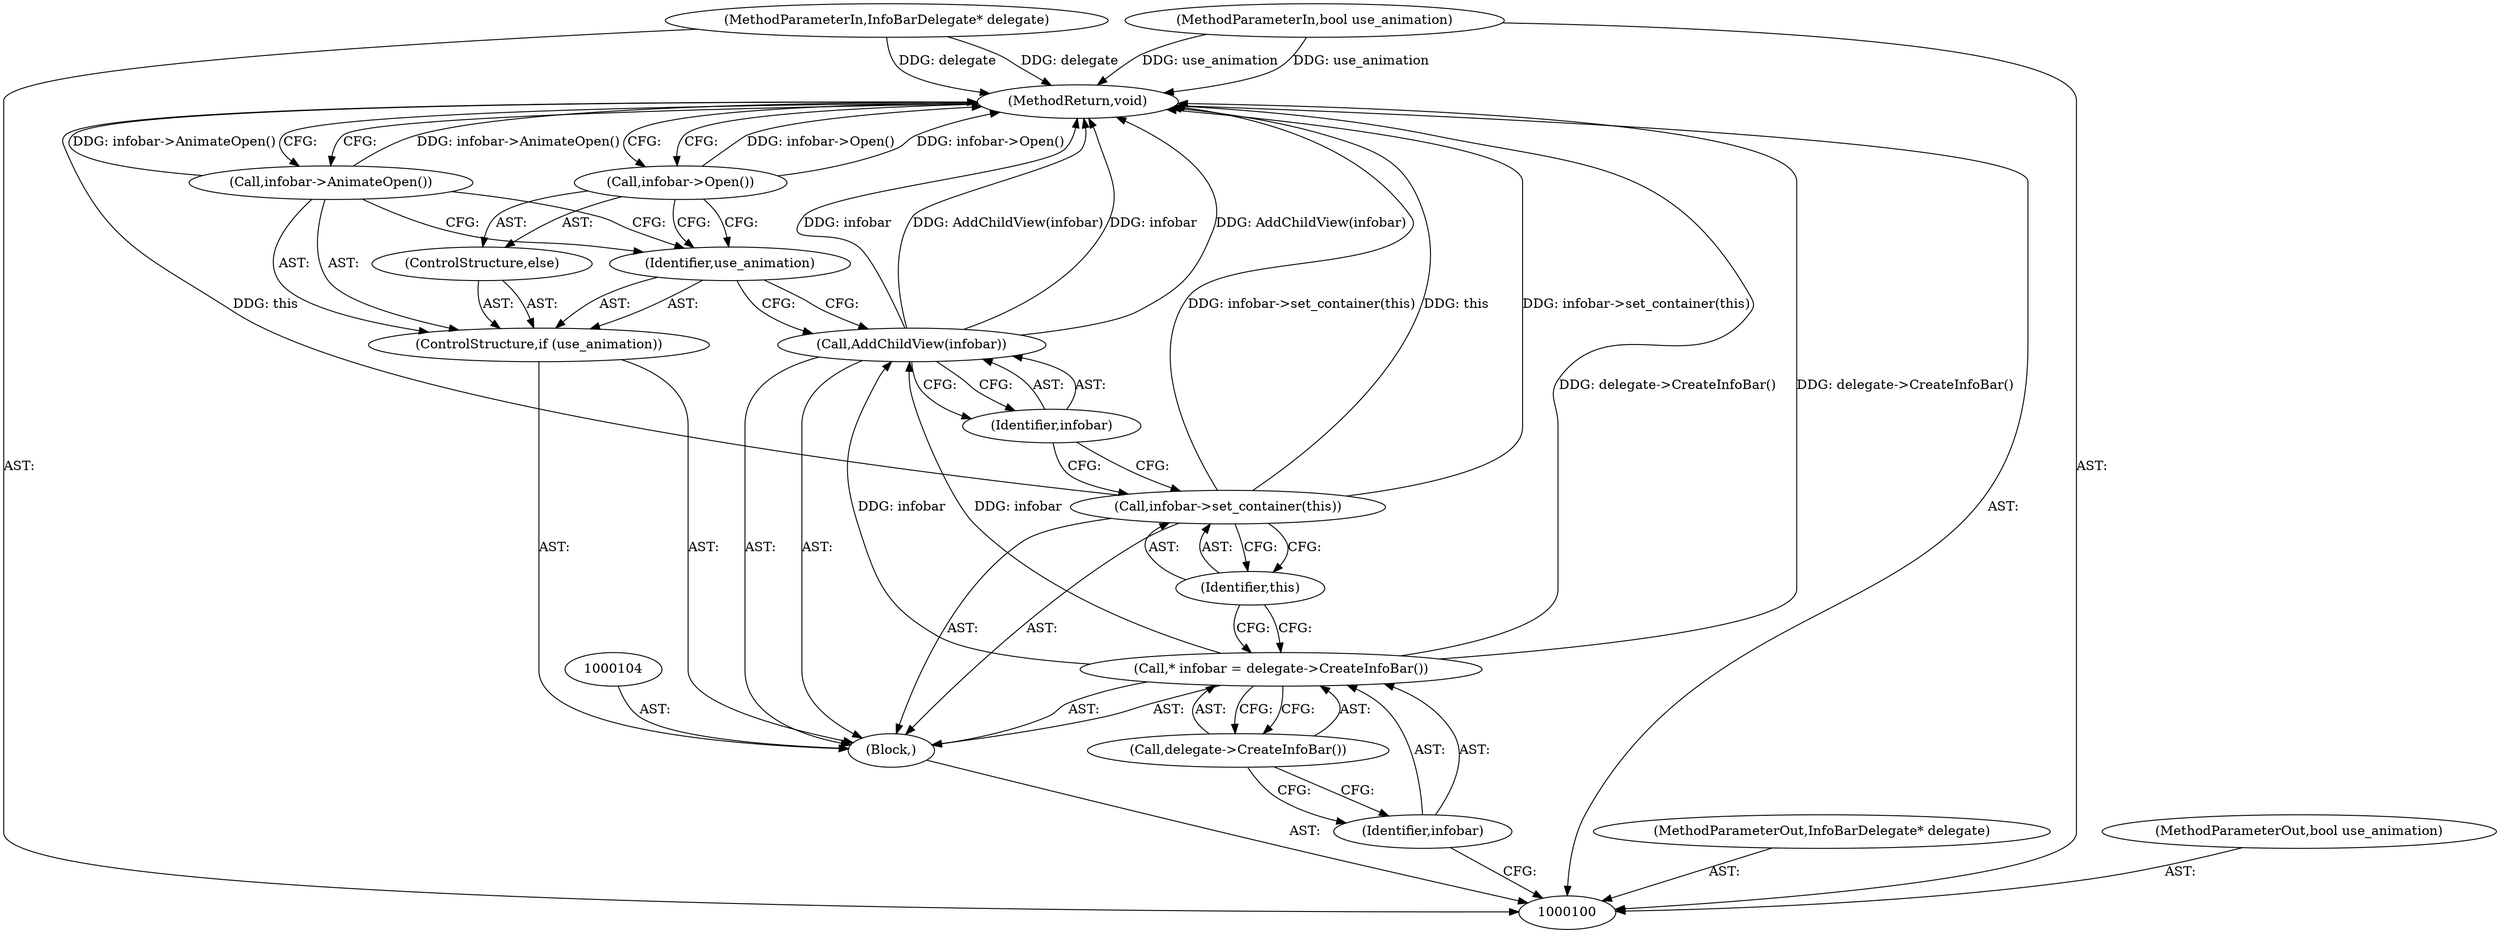 digraph "1_Chrome_fc3c351a3d995f73ead5c92354396a7ec2b14e3f_7" {
"1000117" [label="(MethodReturn,void)"];
"1000101" [label="(MethodParameterIn,InfoBarDelegate* delegate)"];
"1000146" [label="(MethodParameterOut,InfoBarDelegate* delegate)"];
"1000116" [label="(Call,infobar->Open())"];
"1000102" [label="(MethodParameterIn,bool use_animation)"];
"1000147" [label="(MethodParameterOut,bool use_animation)"];
"1000103" [label="(Block,)"];
"1000106" [label="(Identifier,infobar)"];
"1000107" [label="(Call,delegate->CreateInfoBar())"];
"1000105" [label="(Call,* infobar = delegate->CreateInfoBar())"];
"1000109" [label="(Identifier,this)"];
"1000108" [label="(Call,infobar->set_container(this))"];
"1000111" [label="(Identifier,infobar)"];
"1000110" [label="(Call,AddChildView(infobar))"];
"1000112" [label="(ControlStructure,if (use_animation))"];
"1000113" [label="(Identifier,use_animation)"];
"1000114" [label="(Call,infobar->AnimateOpen())"];
"1000115" [label="(ControlStructure,else)"];
"1000117" -> "1000100"  [label="AST: "];
"1000117" -> "1000114"  [label="CFG: "];
"1000117" -> "1000116"  [label="CFG: "];
"1000108" -> "1000117"  [label="DDG: infobar->set_container(this)"];
"1000108" -> "1000117"  [label="DDG: this"];
"1000105" -> "1000117"  [label="DDG: delegate->CreateInfoBar()"];
"1000114" -> "1000117"  [label="DDG: infobar->AnimateOpen()"];
"1000102" -> "1000117"  [label="DDG: use_animation"];
"1000101" -> "1000117"  [label="DDG: delegate"];
"1000110" -> "1000117"  [label="DDG: AddChildView(infobar)"];
"1000110" -> "1000117"  [label="DDG: infobar"];
"1000116" -> "1000117"  [label="DDG: infobar->Open()"];
"1000101" -> "1000100"  [label="AST: "];
"1000101" -> "1000117"  [label="DDG: delegate"];
"1000146" -> "1000100"  [label="AST: "];
"1000116" -> "1000115"  [label="AST: "];
"1000116" -> "1000113"  [label="CFG: "];
"1000117" -> "1000116"  [label="CFG: "];
"1000116" -> "1000117"  [label="DDG: infobar->Open()"];
"1000102" -> "1000100"  [label="AST: "];
"1000102" -> "1000117"  [label="DDG: use_animation"];
"1000147" -> "1000100"  [label="AST: "];
"1000103" -> "1000100"  [label="AST: "];
"1000104" -> "1000103"  [label="AST: "];
"1000105" -> "1000103"  [label="AST: "];
"1000108" -> "1000103"  [label="AST: "];
"1000110" -> "1000103"  [label="AST: "];
"1000112" -> "1000103"  [label="AST: "];
"1000106" -> "1000105"  [label="AST: "];
"1000106" -> "1000100"  [label="CFG: "];
"1000107" -> "1000106"  [label="CFG: "];
"1000107" -> "1000105"  [label="AST: "];
"1000107" -> "1000106"  [label="CFG: "];
"1000105" -> "1000107"  [label="CFG: "];
"1000105" -> "1000103"  [label="AST: "];
"1000105" -> "1000107"  [label="CFG: "];
"1000106" -> "1000105"  [label="AST: "];
"1000107" -> "1000105"  [label="AST: "];
"1000109" -> "1000105"  [label="CFG: "];
"1000105" -> "1000117"  [label="DDG: delegate->CreateInfoBar()"];
"1000105" -> "1000110"  [label="DDG: infobar"];
"1000109" -> "1000108"  [label="AST: "];
"1000109" -> "1000105"  [label="CFG: "];
"1000108" -> "1000109"  [label="CFG: "];
"1000108" -> "1000103"  [label="AST: "];
"1000108" -> "1000109"  [label="CFG: "];
"1000109" -> "1000108"  [label="AST: "];
"1000111" -> "1000108"  [label="CFG: "];
"1000108" -> "1000117"  [label="DDG: infobar->set_container(this)"];
"1000108" -> "1000117"  [label="DDG: this"];
"1000111" -> "1000110"  [label="AST: "];
"1000111" -> "1000108"  [label="CFG: "];
"1000110" -> "1000111"  [label="CFG: "];
"1000110" -> "1000103"  [label="AST: "];
"1000110" -> "1000111"  [label="CFG: "];
"1000111" -> "1000110"  [label="AST: "];
"1000113" -> "1000110"  [label="CFG: "];
"1000110" -> "1000117"  [label="DDG: AddChildView(infobar)"];
"1000110" -> "1000117"  [label="DDG: infobar"];
"1000105" -> "1000110"  [label="DDG: infobar"];
"1000112" -> "1000103"  [label="AST: "];
"1000113" -> "1000112"  [label="AST: "];
"1000114" -> "1000112"  [label="AST: "];
"1000115" -> "1000112"  [label="AST: "];
"1000113" -> "1000112"  [label="AST: "];
"1000113" -> "1000110"  [label="CFG: "];
"1000114" -> "1000113"  [label="CFG: "];
"1000116" -> "1000113"  [label="CFG: "];
"1000114" -> "1000112"  [label="AST: "];
"1000114" -> "1000113"  [label="CFG: "];
"1000117" -> "1000114"  [label="CFG: "];
"1000114" -> "1000117"  [label="DDG: infobar->AnimateOpen()"];
"1000115" -> "1000112"  [label="AST: "];
"1000116" -> "1000115"  [label="AST: "];
}
